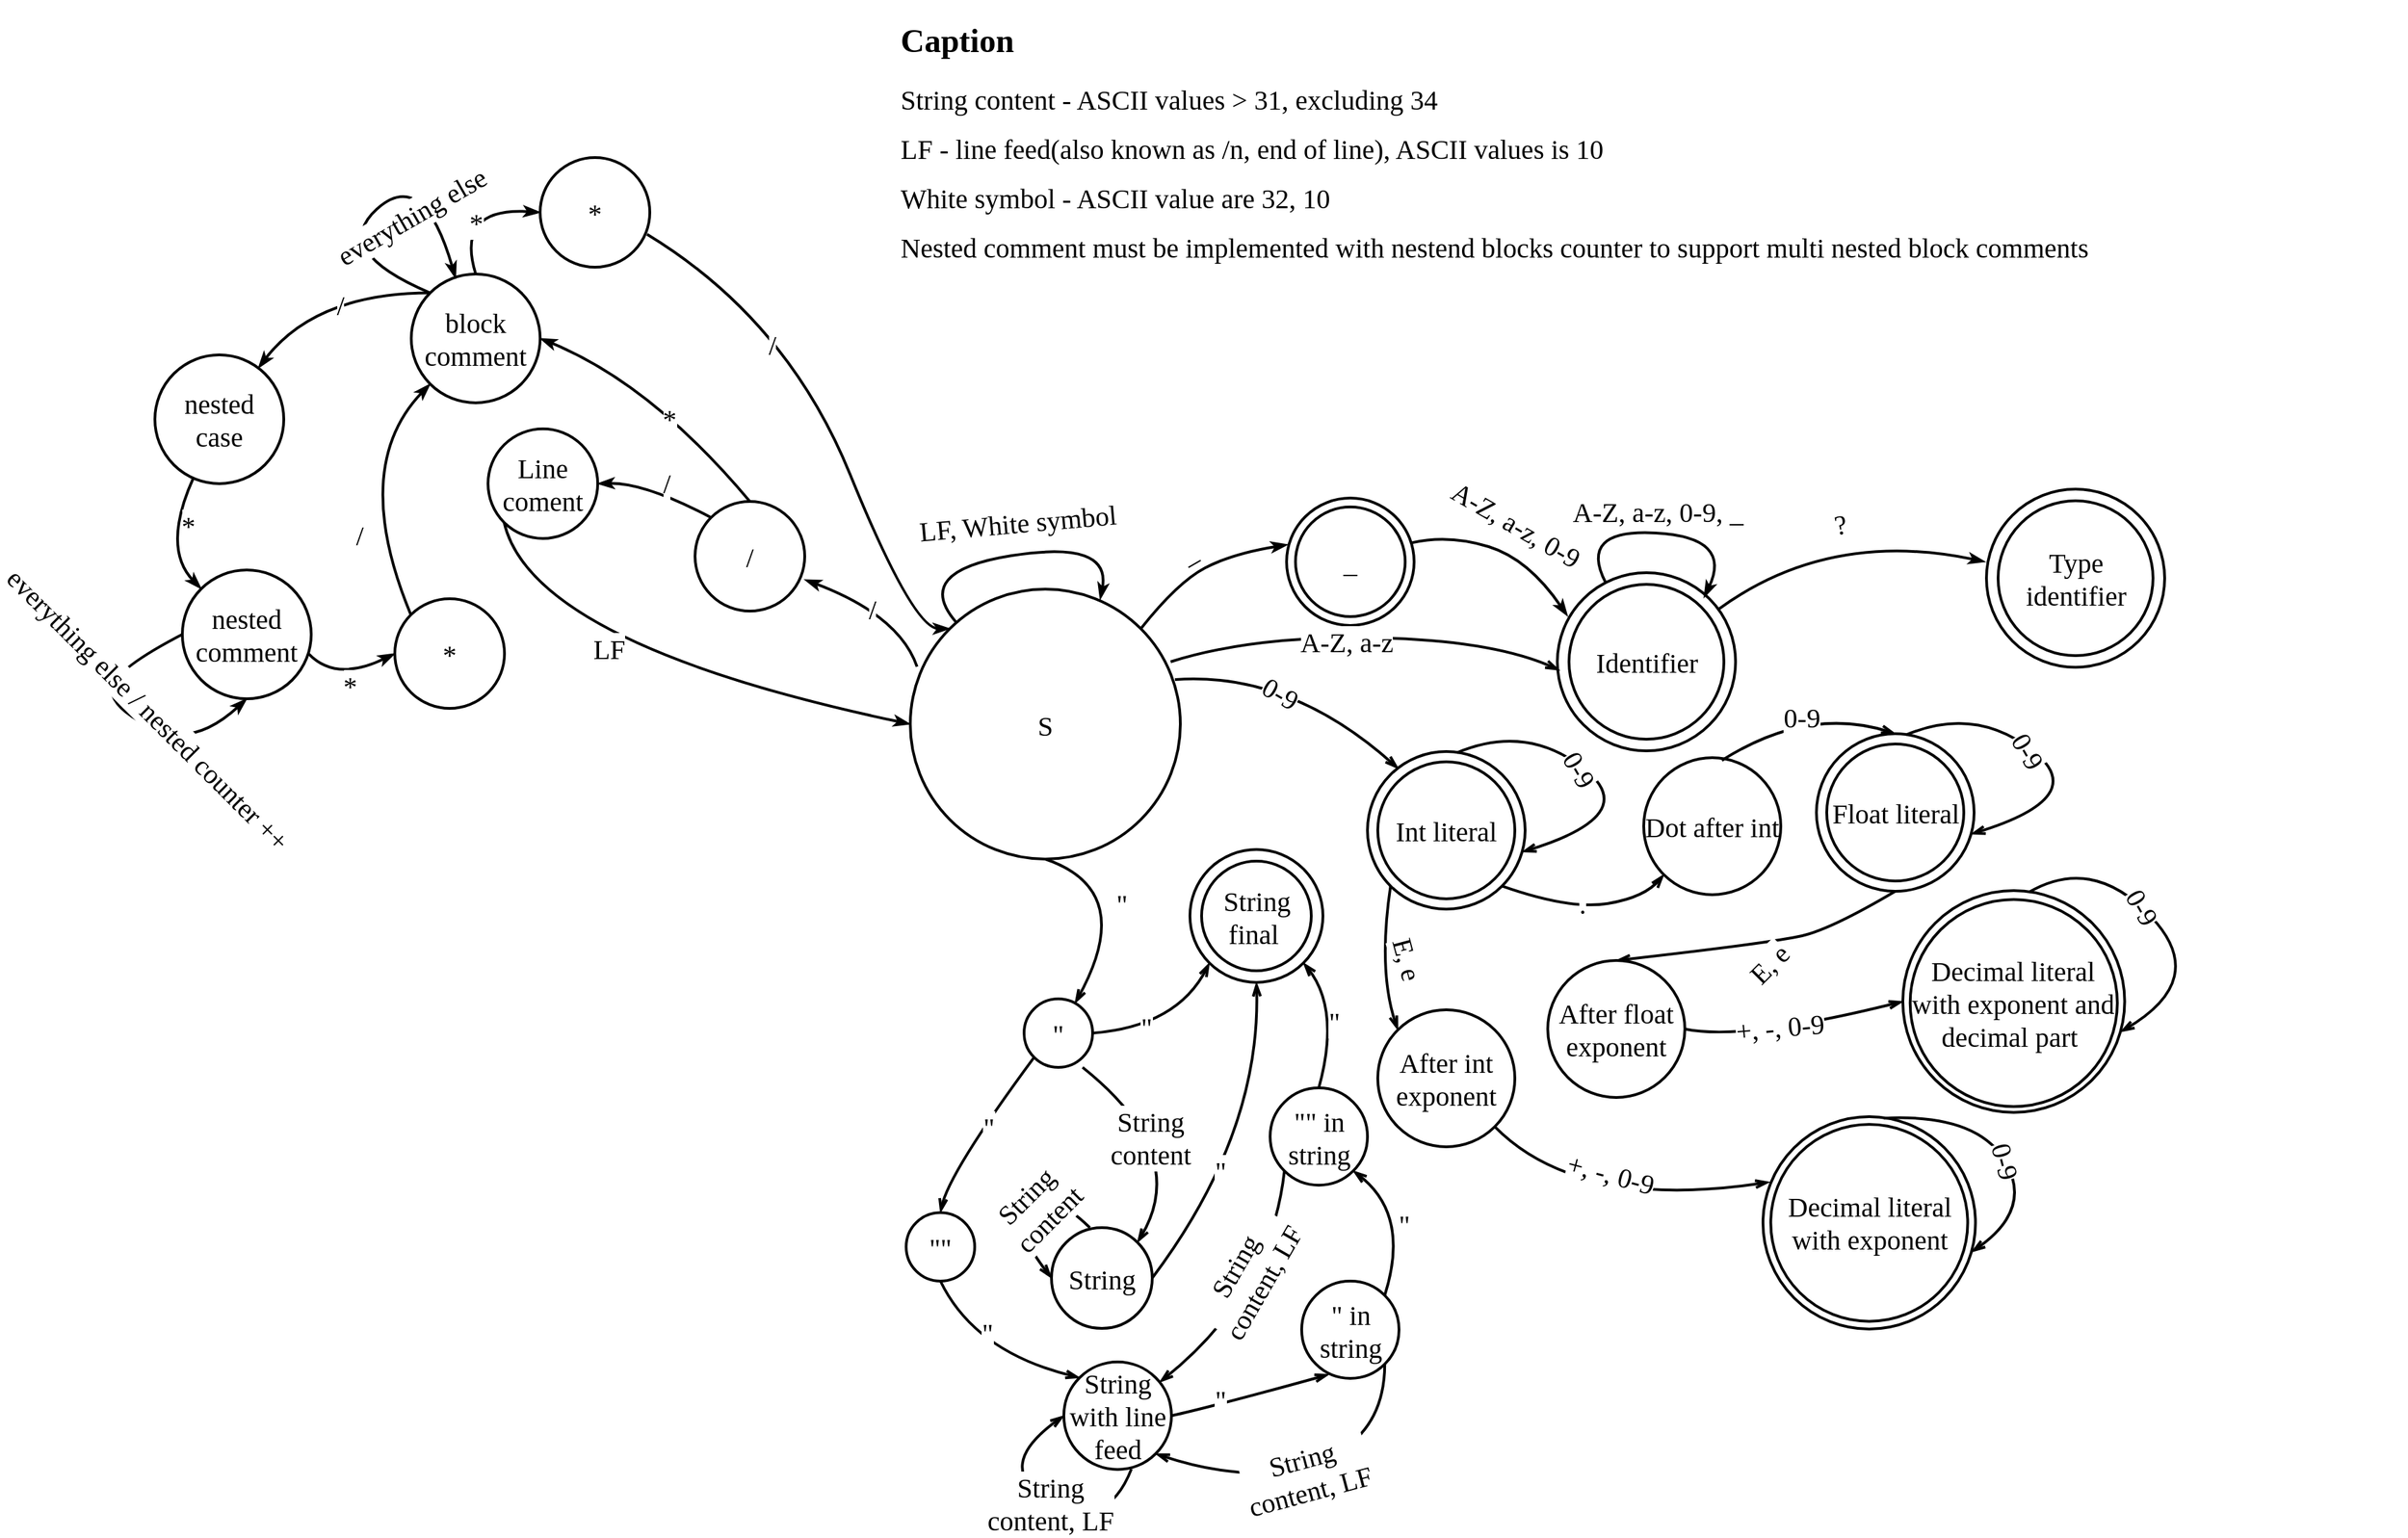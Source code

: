<mxfile>
    <diagram id="laTX--b3g8E6JttoVayZ" name="Page-1">
        <mxGraphModel dx="1353" dy="1094" grid="0" gridSize="10" guides="1" tooltips="1" connect="1" arrows="1" fold="1" page="0" pageScale="1" pageWidth="850" pageHeight="1100" math="0" shadow="0">
            <root>
                <mxCell id="0"/>
                <mxCell id="1" parent="0"/>
                <mxCell id="158" value="_" style="ellipse;whiteSpace=wrap;html=1;aspect=fixed;strokeWidth=2;fontFamily=Times New Roman;fontSize=20;" vertex="1" parent="1">
                    <mxGeometry x="281.5" y="-58.5" width="93" height="93" as="geometry"/>
                </mxCell>
                <mxCell id="2" value="&lt;font face=&quot;Times New Roman&quot; style=&quot;font-size: 20px;&quot;&gt;S&lt;/font&gt;" style="ellipse;whiteSpace=wrap;html=1;aspect=fixed;strokeWidth=2;" parent="1" vertex="1">
                    <mxGeometry x="7" y="8" width="197" height="197" as="geometry"/>
                </mxCell>
                <mxCell id="3" value="&lt;font face=&quot;Times New Roman&quot; style=&quot;font-size: 20px;&quot;&gt;Identifikator&lt;/font&gt;" style="ellipse;whiteSpace=wrap;html=1;aspect=fixed;perimeterSpacing=0;strokeWidth=2;" parent="1" vertex="1">
                    <mxGeometry x="479" y="-4" width="130" height="130" as="geometry"/>
                </mxCell>
                <mxCell id="5" value="" style="curved=1;endArrow=classicThin;html=1;fontFamily=Times New Roman;fontSize=20;entryX=0.703;entryY=0.038;entryDx=0;entryDy=0;strokeWidth=2;entryPerimeter=0;endFill=1;" parent="1" source="2" target="2" edge="1">
                    <mxGeometry width="50" height="50" relative="1" as="geometry">
                        <mxPoint x="167" y="204" as="sourcePoint"/>
                        <mxPoint x="240" y="48" as="targetPoint"/>
                        <Array as="points">
                            <mxPoint x="8" y="-5"/>
                            <mxPoint x="154" y="-28"/>
                        </Array>
                    </mxGeometry>
                </mxCell>
                <mxCell id="6" value="LF, White symbol" style="text;html=1;align=center;verticalAlign=middle;resizable=0;points=[];autosize=1;strokeColor=none;fillColor=none;fontSize=20;fontFamily=Times New Roman;rotation=-5;" parent="1" vertex="1">
                    <mxGeometry x="4" y="-59" width="162" height="36" as="geometry"/>
                </mxCell>
                <mxCell id="8" value="_" style="ellipse;whiteSpace=wrap;html=1;aspect=fixed;strokeWidth=2;fontFamily=Times New Roman;fontSize=20;" parent="1" vertex="1">
                    <mxGeometry x="288" y="-52" width="80" height="80" as="geometry"/>
                </mxCell>
                <mxCell id="9" value="" style="curved=1;endArrow=classicThin;html=1;fontFamily=Times New Roman;fontSize=20;exitX=1;exitY=0;exitDx=0;exitDy=0;entryX=0.008;entryY=0.366;entryDx=0;entryDy=0;strokeWidth=2;endFill=1;entryPerimeter=0;" parent="1" source="2" target="158" edge="1">
                    <mxGeometry width="50" height="50" relative="1" as="geometry">
                        <mxPoint x="135.645" y="61.645" as="sourcePoint"/>
                        <mxPoint x="206.355" y="61.645" as="targetPoint"/>
                        <Array as="points">
                            <mxPoint x="202" y="3"/>
                            <mxPoint x="242" y="-18"/>
                        </Array>
                    </mxGeometry>
                </mxCell>
                <mxCell id="11" value="_" style="edgeLabel;html=1;align=center;verticalAlign=middle;resizable=0;points=[];fontSize=20;fontFamily=Times New Roman;labelBorderColor=none;spacingTop=0;rotation=-30;" parent="9" vertex="1" connectable="0">
                    <mxGeometry x="-0.27" y="-1" relative="1" as="geometry">
                        <mxPoint x="3" y="-21" as="offset"/>
                    </mxGeometry>
                </mxCell>
                <mxCell id="12" value="" style="curved=1;endArrow=classicThin;html=1;fontFamily=Times New Roman;fontSize=20;exitX=0.986;exitY=0.35;exitDx=0;exitDy=0;entryX=0.057;entryY=0.243;entryDx=0;entryDy=0;strokeWidth=2;entryPerimeter=0;endFill=1;exitPerimeter=0;" parent="1" source="158" target="3" edge="1">
                    <mxGeometry width="50" height="50" relative="1" as="geometry">
                        <mxPoint x="185.15" y="46.85" as="sourcePoint"/>
                        <mxPoint x="308.68" y="-1.12" as="targetPoint"/>
                        <Array as="points">
                            <mxPoint x="400" y="-32"/>
                            <mxPoint x="458" y="-14"/>
                        </Array>
                    </mxGeometry>
                </mxCell>
                <mxCell id="13" value="A-Z, a-z, 0-9" style="edgeLabel;html=1;align=center;verticalAlign=middle;resizable=0;points=[];fontSize=20;fontFamily=Times New Roman;labelBorderColor=none;spacingTop=0;rotation=30;" parent="12" vertex="1" connectable="0">
                    <mxGeometry x="-0.27" y="-1" relative="1" as="geometry">
                        <mxPoint x="27" y="-16" as="offset"/>
                    </mxGeometry>
                </mxCell>
                <mxCell id="14" value="" style="curved=1;endArrow=classicThin;html=1;fontFamily=Times New Roman;fontSize=20;strokeWidth=2;endFill=1;" parent="1" source="3" edge="1">
                    <mxGeometry width="50" height="50" relative="1" as="geometry">
                        <mxPoint x="530.004" y="-41.284" as="sourcePoint"/>
                        <mxPoint x="586" y="14" as="targetPoint"/>
                        <Array as="points">
                            <mxPoint x="494" y="-36"/>
                            <mxPoint x="607" y="-30"/>
                        </Array>
                    </mxGeometry>
                </mxCell>
                <mxCell id="15" value="A-Z, a-z, 0-9, _" style="edgeLabel;html=1;align=center;verticalAlign=middle;resizable=0;points=[];fontSize=20;fontFamily=Times New Roman;labelBorderColor=none;spacingTop=0;rotation=0;" parent="14" vertex="1" connectable="0">
                    <mxGeometry x="-0.27" y="-1" relative="1" as="geometry">
                        <mxPoint x="27" y="-16" as="offset"/>
                    </mxGeometry>
                </mxCell>
                <mxCell id="16" value="" style="curved=1;endArrow=openThin;html=1;fontFamily=Times New Roman;fontSize=20;exitX=0.964;exitY=0.269;exitDx=0;exitDy=0;entryX=0.011;entryY=0.547;entryDx=0;entryDy=0;strokeWidth=2;exitPerimeter=0;entryPerimeter=0;endFill=0;" parent="1" source="2" target="3" edge="1">
                    <mxGeometry width="50" height="50" relative="1" as="geometry">
                        <mxPoint x="373.284" y="-18.284" as="sourcePoint"/>
                        <mxPoint x="496.41" y="37.59" as="targetPoint"/>
                        <Array as="points">
                            <mxPoint x="257" y="42"/>
                            <mxPoint x="432" y="45"/>
                        </Array>
                    </mxGeometry>
                </mxCell>
                <mxCell id="17" value="A-Z, a-z" style="edgeLabel;html=1;align=center;verticalAlign=middle;resizable=0;points=[];fontSize=20;fontFamily=Times New Roman;labelBorderColor=none;spacingTop=0;rotation=0;labelBackgroundColor=default;" parent="16" vertex="1" connectable="0">
                    <mxGeometry x="-0.27" y="-1" relative="1" as="geometry">
                        <mxPoint x="24" y="2" as="offset"/>
                    </mxGeometry>
                </mxCell>
                <mxCell id="18" value="&lt;span style=&quot;font-size: 20px;&quot;&gt;Identifier&lt;/span&gt;" style="ellipse;whiteSpace=wrap;html=1;aspect=fixed;perimeterSpacing=0;strokeWidth=2;fontFamily=Times New Roman;" parent="1" vertex="1">
                    <mxGeometry x="487.5" y="4.5" width="113" height="113" as="geometry"/>
                </mxCell>
                <mxCell id="21" value="" style="group;fontFamily=Times New Roman;" parent="1" vertex="1" connectable="0">
                    <mxGeometry x="792" y="-65" width="130" height="130" as="geometry"/>
                </mxCell>
                <mxCell id="20" value="&lt;font face=&quot;Times New Roman&quot; style=&quot;font-size: 20px;&quot;&gt;Identifikator&lt;/font&gt;" style="ellipse;whiteSpace=wrap;html=1;aspect=fixed;perimeterSpacing=0;strokeWidth=2;" parent="21" vertex="1">
                    <mxGeometry width="130" height="130" as="geometry"/>
                </mxCell>
                <mxCell id="19" value="&lt;span style=&quot;font-family: &amp;quot;Times New Roman&amp;quot;; font-size: 20px;&quot;&gt;Type identifier&lt;/span&gt;" style="ellipse;whiteSpace=wrap;html=1;aspect=fixed;perimeterSpacing=0;strokeWidth=2;" parent="21" vertex="1">
                    <mxGeometry x="8.5" y="8.5" width="113" height="113" as="geometry"/>
                </mxCell>
                <mxCell id="22" value="" style="curved=1;endArrow=classicThin;html=1;fontFamily=Times New Roman;fontSize=20;strokeWidth=2;endFill=1;" parent="1" source="3" edge="1">
                    <mxGeometry width="50" height="50" relative="1" as="geometry">
                        <mxPoint x="664" y="65" as="sourcePoint"/>
                        <mxPoint x="791" y="-12" as="targetPoint"/>
                        <Array as="points">
                            <mxPoint x="677" y="-36"/>
                        </Array>
                    </mxGeometry>
                </mxCell>
                <mxCell id="23" value="?" style="edgeLabel;html=1;align=center;verticalAlign=middle;resizable=0;points=[];fontSize=20;fontFamily=Times New Roman;labelBorderColor=none;spacingTop=0;rotation=-10;" parent="22" vertex="1" connectable="0">
                    <mxGeometry x="-0.27" y="-1" relative="1" as="geometry">
                        <mxPoint x="24" y="-17" as="offset"/>
                    </mxGeometry>
                </mxCell>
                <mxCell id="25" value="" style="curved=1;endArrow=openThin;html=1;fontFamily=Times New Roman;fontSize=20;exitX=0.98;exitY=0.335;exitDx=0;exitDy=0;strokeWidth=2;exitPerimeter=0;endFill=0;entryX=0.196;entryY=0.109;entryDx=0;entryDy=0;entryPerimeter=0;" parent="1" source="2" target="30" edge="1">
                    <mxGeometry width="50" height="50" relative="1" as="geometry">
                        <mxPoint x="204.004" y="79.117" as="sourcePoint"/>
                        <mxPoint x="363" y="148" as="targetPoint"/>
                        <Array as="points">
                            <mxPoint x="284" y="68"/>
                        </Array>
                    </mxGeometry>
                </mxCell>
                <mxCell id="26" value="0-9" style="edgeLabel;html=1;align=center;verticalAlign=middle;resizable=0;points=[];fontSize=20;fontFamily=Times New Roman;labelBorderColor=none;spacingTop=0;rotation=30;" parent="25" vertex="1" connectable="0">
                    <mxGeometry x="-0.27" y="-1" relative="1" as="geometry">
                        <mxPoint x="7" y="13" as="offset"/>
                    </mxGeometry>
                </mxCell>
                <mxCell id="31" value="" style="group;fontFamily=Times New Roman;" parent="1" vertex="1" connectable="0">
                    <mxGeometry x="340.5" y="126.5" width="115" height="115" as="geometry"/>
                </mxCell>
                <mxCell id="30" value="Int literal" style="ellipse;whiteSpace=wrap;html=1;aspect=fixed;strokeWidth=2;fontFamily=Times New Roman;fontSize=20;" parent="31" vertex="1">
                    <mxGeometry width="115" height="115" as="geometry"/>
                </mxCell>
                <mxCell id="27" value="Int literal" style="ellipse;whiteSpace=wrap;html=1;aspect=fixed;strokeWidth=2;fontFamily=Times New Roman;fontSize=20;" parent="31" vertex="1">
                    <mxGeometry x="7.5" y="7.5" width="100" height="100" as="geometry"/>
                </mxCell>
                <mxCell id="28" value="" style="curved=1;endArrow=openThin;html=1;fontFamily=Times New Roman;fontSize=20;exitX=0.569;exitY=0.007;exitDx=0;exitDy=0;strokeWidth=2;endFill=0;entryX=0.982;entryY=0.637;entryDx=0;entryDy=0;entryPerimeter=0;exitPerimeter=0;" parent="31" source="30" target="30" edge="1">
                    <mxGeometry width="50" height="50" relative="1" as="geometry">
                        <mxPoint x="210.06" y="83.995" as="sourcePoint"/>
                        <mxPoint x="367.6" y="99.8" as="targetPoint"/>
                        <Array as="points">
                            <mxPoint x="116.5" y="-20.5"/>
                            <mxPoint x="200.5" y="46.5"/>
                        </Array>
                    </mxGeometry>
                </mxCell>
                <mxCell id="29" value="0-9" style="edgeLabel;html=1;align=center;verticalAlign=middle;resizable=0;points=[];fontSize=20;fontFamily=Times New Roman;labelBorderColor=none;spacingTop=0;rotation=60;" parent="28" vertex="1" connectable="0">
                    <mxGeometry x="-0.27" y="-1" relative="1" as="geometry">
                        <mxPoint x="10" y="8" as="offset"/>
                    </mxGeometry>
                </mxCell>
                <mxCell id="32" value="" style="curved=1;endArrow=openThin;html=1;fontFamily=Times New Roman;fontSize=20;exitX=1;exitY=1;exitDx=0;exitDy=0;strokeWidth=2;endFill=0;entryX=0;entryY=1;entryDx=0;entryDy=0;" parent="1" source="30" target="62" edge="1">
                    <mxGeometry width="50" height="50" relative="1" as="geometry">
                        <mxPoint x="415.935" y="137.305" as="sourcePoint"/>
                        <mxPoint x="545" y="186" as="targetPoint"/>
                        <Array as="points">
                            <mxPoint x="488" y="242"/>
                            <mxPoint x="543" y="233"/>
                        </Array>
                    </mxGeometry>
                </mxCell>
                <mxCell id="33" value="." style="edgeLabel;html=1;align=center;verticalAlign=middle;resizable=0;points=[];fontSize=20;fontFamily=Times New Roman;labelBorderColor=none;spacingTop=0;rotation=0;" parent="32" vertex="1" connectable="0">
                    <mxGeometry x="-0.27" y="-1" relative="1" as="geometry">
                        <mxPoint x="14" y="-5" as="offset"/>
                    </mxGeometry>
                </mxCell>
                <mxCell id="34" value="" style="group;fontFamily=Times New Roman;" parent="1" vertex="1" connectable="0">
                    <mxGeometry x="668" y="113.5" width="115" height="115" as="geometry"/>
                </mxCell>
                <mxCell id="35" value="Int literal" style="ellipse;whiteSpace=wrap;html=1;aspect=fixed;strokeWidth=2;fontFamily=Times New Roman;fontSize=20;" parent="34" vertex="1">
                    <mxGeometry width="115" height="115" as="geometry"/>
                </mxCell>
                <mxCell id="36" value="Float literal" style="ellipse;whiteSpace=wrap;html=1;aspect=fixed;strokeWidth=2;fontFamily=Times New Roman;fontSize=20;" parent="34" vertex="1">
                    <mxGeometry x="7.5" y="7.5" width="100" height="100" as="geometry"/>
                </mxCell>
                <mxCell id="37" value="" style="curved=1;endArrow=openThin;html=1;fontFamily=Times New Roman;fontSize=20;exitX=0.569;exitY=0.007;exitDx=0;exitDy=0;strokeWidth=2;endFill=0;entryX=0.982;entryY=0.637;entryDx=0;entryDy=0;entryPerimeter=0;exitPerimeter=0;" parent="34" source="35" target="35" edge="1">
                    <mxGeometry width="50" height="50" relative="1" as="geometry">
                        <mxPoint x="210.06" y="83.995" as="sourcePoint"/>
                        <mxPoint x="367.6" y="99.8" as="targetPoint"/>
                        <Array as="points">
                            <mxPoint x="116.5" y="-20.5"/>
                            <mxPoint x="200.5" y="46.5"/>
                        </Array>
                    </mxGeometry>
                </mxCell>
                <mxCell id="38" value="0-9" style="edgeLabel;html=1;align=center;verticalAlign=middle;resizable=0;points=[];fontSize=20;fontFamily=Times New Roman;labelBorderColor=none;spacingTop=0;rotation=60;" parent="37" vertex="1" connectable="0">
                    <mxGeometry x="-0.27" y="-1" relative="1" as="geometry">
                        <mxPoint x="10" y="8" as="offset"/>
                    </mxGeometry>
                </mxCell>
                <mxCell id="42" value="" style="curved=1;endArrow=openThin;html=1;fontFamily=Times New Roman;fontSize=20;strokeWidth=2;endFill=0;entryX=0;entryY=0;entryDx=0;entryDy=0;exitX=0;exitY=1;exitDx=0;exitDy=0;" parent="1" source="30" target="41" edge="1">
                    <mxGeometry width="50" height="50" relative="1" as="geometry">
                        <mxPoint x="447" y="258" as="sourcePoint"/>
                        <mxPoint x="458.7" y="348.01" as="targetPoint"/>
                        <Array as="points">
                            <mxPoint x="348" y="287"/>
                        </Array>
                    </mxGeometry>
                </mxCell>
                <mxCell id="43" value="E, e" style="edgeLabel;html=1;align=center;verticalAlign=middle;resizable=0;points=[];fontSize=20;fontFamily=Times New Roman;labelBorderColor=none;spacingTop=0;rotation=75;" parent="42" vertex="1" connectable="0">
                    <mxGeometry x="-0.27" y="-1" relative="1" as="geometry">
                        <mxPoint x="20" y="14" as="offset"/>
                    </mxGeometry>
                </mxCell>
                <mxCell id="41" value="After int exponent" style="ellipse;whiteSpace=wrap;html=1;aspect=fixed;strokeWidth=2;fontFamily=Times New Roman;fontSize=20;" parent="1" vertex="1">
                    <mxGeometry x="348" y="315" width="100" height="100" as="geometry"/>
                </mxCell>
                <mxCell id="55" value="" style="curved=1;endArrow=openThin;html=1;fontFamily=Times New Roman;fontSize=20;strokeWidth=2;endFill=0;entryX=0;entryY=0.5;entryDx=0;entryDy=0;exitX=1;exitY=0.5;exitDx=0;exitDy=0;" parent="1" source="61" target="50" edge="1">
                    <mxGeometry width="50" height="50" relative="1" as="geometry">
                        <mxPoint x="555" y="315" as="sourcePoint"/>
                        <mxPoint x="558" y="468" as="targetPoint"/>
                        <Array as="points">
                            <mxPoint x="615" y="338"/>
                        </Array>
                    </mxGeometry>
                </mxCell>
                <mxCell id="56" value="+, -, 0-9" style="edgeLabel;html=1;align=center;verticalAlign=middle;resizable=0;points=[];fontSize=20;fontFamily=Times New Roman;labelBorderColor=none;spacingTop=0;rotation=-5;" parent="55" vertex="1" connectable="0">
                    <mxGeometry x="-0.27" y="-1" relative="1" as="geometry">
                        <mxPoint x="10" y="-8" as="offset"/>
                    </mxGeometry>
                </mxCell>
                <mxCell id="57" value="" style="curved=1;endArrow=openThin;html=1;fontFamily=Times New Roman;fontSize=20;strokeWidth=2;endFill=0;exitX=1;exitY=1;exitDx=0;exitDy=0;entryX=0.03;entryY=0.308;entryDx=0;entryDy=0;entryPerimeter=0;" parent="1" source="41" target="45" edge="1">
                    <mxGeometry width="50" height="50" relative="1" as="geometry">
                        <mxPoint x="579" y="340" as="sourcePoint"/>
                        <mxPoint x="675" y="439" as="targetPoint"/>
                        <Array as="points">
                            <mxPoint x="494" y="462"/>
                        </Array>
                    </mxGeometry>
                </mxCell>
                <mxCell id="58" value="+, -, 0-9" style="edgeLabel;html=1;align=center;verticalAlign=middle;resizable=0;points=[];fontSize=20;fontFamily=Times New Roman;labelBorderColor=none;spacingTop=0;rotation=15;" parent="57" vertex="1" connectable="0">
                    <mxGeometry x="-0.27" y="-1" relative="1" as="geometry">
                        <mxPoint x="27" y="-27" as="offset"/>
                    </mxGeometry>
                </mxCell>
                <mxCell id="59" value="" style="curved=1;endArrow=openThin;html=1;fontFamily=Times New Roman;fontSize=20;strokeWidth=2;endFill=0;exitX=0.5;exitY=1;exitDx=0;exitDy=0;entryX=0.5;entryY=0;entryDx=0;entryDy=0;" parent="1" source="35" target="61" edge="1">
                    <mxGeometry width="50" height="50" relative="1" as="geometry">
                        <mxPoint x="408" y="251.5" as="sourcePoint"/>
                        <mxPoint x="529" y="291" as="targetPoint"/>
                        <Array as="points">
                            <mxPoint x="679" y="256"/>
                            <mxPoint x="636" y="266"/>
                        </Array>
                    </mxGeometry>
                </mxCell>
                <mxCell id="60" value="E, e" style="edgeLabel;html=1;align=center;verticalAlign=middle;resizable=0;points=[];fontSize=20;fontFamily=Times New Roman;labelBorderColor=none;spacingTop=0;rotation=-45;" parent="59" vertex="1" connectable="0">
                    <mxGeometry x="-0.27" y="-1" relative="1" as="geometry">
                        <mxPoint x="-23" y="21" as="offset"/>
                    </mxGeometry>
                </mxCell>
                <mxCell id="61" value="After float exponent" style="ellipse;whiteSpace=wrap;html=1;aspect=fixed;strokeWidth=2;fontFamily=Times New Roman;fontSize=20;" parent="1" vertex="1">
                    <mxGeometry x="472" y="279" width="100" height="100" as="geometry"/>
                </mxCell>
                <mxCell id="62" value="Dot after int" style="ellipse;whiteSpace=wrap;html=1;aspect=fixed;strokeWidth=2;fontFamily=Times New Roman;fontSize=20;" parent="1" vertex="1">
                    <mxGeometry x="542" y="131" width="100" height="100" as="geometry"/>
                </mxCell>
                <mxCell id="66" value="" style="curved=1;endArrow=openThin;html=1;fontFamily=Times New Roman;fontSize=20;exitX=0.57;exitY=0.02;exitDx=0;exitDy=0;strokeWidth=2;endFill=0;entryX=0.5;entryY=0;entryDx=0;entryDy=0;exitPerimeter=0;" parent="1" source="62" target="35" edge="1">
                    <mxGeometry width="50" height="50" relative="1" as="geometry">
                        <mxPoint x="448.659" y="234.659" as="sourcePoint"/>
                        <mxPoint x="566.645" y="226.355" as="targetPoint"/>
                        <Array as="points">
                            <mxPoint x="662" y="93"/>
                        </Array>
                    </mxGeometry>
                </mxCell>
                <mxCell id="67" value="0-9" style="edgeLabel;html=1;align=center;verticalAlign=middle;resizable=0;points=[];fontSize=20;fontFamily=Times New Roman;labelBorderColor=none;spacingTop=0;rotation=0;" parent="66" vertex="1" connectable="0">
                    <mxGeometry x="-0.27" y="-1" relative="1" as="geometry">
                        <mxPoint x="14" y="-5" as="offset"/>
                    </mxGeometry>
                </mxCell>
                <mxCell id="45" value="Int literal" style="ellipse;whiteSpace=wrap;html=1;aspect=fixed;strokeWidth=2;fontFamily=Times New Roman;fontSize=20;" parent="1" vertex="1">
                    <mxGeometry x="629" y="393" width="155" height="155" as="geometry"/>
                </mxCell>
                <mxCell id="46" value="&lt;font style=&quot;font-size: 20px;&quot;&gt;Decimal literal with exponent&lt;/font&gt;" style="ellipse;whiteSpace=wrap;html=1;aspect=fixed;strokeWidth=2;fontFamily=Times New Roman;fontSize=20;" parent="1" vertex="1">
                    <mxGeometry x="634.67" y="398.67" width="143.65" height="143.65" as="geometry"/>
                </mxCell>
                <mxCell id="47" value="" style="curved=1;endArrow=openThin;html=1;fontFamily=Times New Roman;fontSize=20;exitX=0.569;exitY=0.007;exitDx=0;exitDy=0;strokeWidth=2;endFill=0;entryX=0.982;entryY=0.637;entryDx=0;entryDy=0;entryPerimeter=0;exitPerimeter=0;" parent="1" source="45" target="45" edge="1">
                    <mxGeometry width="50" height="50" relative="1" as="geometry">
                        <mxPoint x="893.939" y="514.333" as="sourcePoint"/>
                        <mxPoint x="1076.137" y="533.024" as="targetPoint"/>
                        <Array as="points">
                            <mxPoint x="785.735" y="390.757"/>
                            <mxPoint x="826" y="461"/>
                        </Array>
                    </mxGeometry>
                </mxCell>
                <mxCell id="48" value="0-9" style="edgeLabel;html=1;align=center;verticalAlign=middle;resizable=0;points=[];fontSize=20;fontFamily=Times New Roman;labelBorderColor=none;spacingTop=0;rotation=75;" parent="47" vertex="1" connectable="0">
                    <mxGeometry x="-0.27" y="-1" relative="1" as="geometry">
                        <mxPoint x="19" y="28" as="offset"/>
                    </mxGeometry>
                </mxCell>
                <mxCell id="54" value="" style="group;fontFamily=Times New Roman;" parent="1" vertex="1" connectable="0">
                    <mxGeometry x="731" y="228" width="161.83" height="164.12" as="geometry"/>
                </mxCell>
                <mxCell id="50" value="Int literal" style="ellipse;whiteSpace=wrap;html=1;aspect=fixed;strokeWidth=2;fontFamily=Times New Roman;fontSize=20;" parent="54" vertex="1">
                    <mxGeometry width="161.83" height="161.83" as="geometry"/>
                </mxCell>
                <mxCell id="52" value="" style="curved=1;endArrow=openThin;html=1;fontFamily=Times New Roman;fontSize=20;exitX=0.569;exitY=0.007;exitDx=0;exitDy=0;strokeWidth=2;endFill=0;entryX=0.982;entryY=0.637;entryDx=0;entryDy=0;entryPerimeter=0;exitPerimeter=0;" parent="54" source="50" target="50" edge="1">
                    <mxGeometry width="50" height="50" relative="1" as="geometry">
                        <mxPoint x="289.779" y="127.512" as="sourcePoint"/>
                        <mxPoint x="507.106" y="151.505" as="targetPoint"/>
                        <Array as="points">
                            <mxPoint x="139" y="-26"/>
                            <mxPoint x="224" y="65"/>
                        </Array>
                    </mxGeometry>
                </mxCell>
                <mxCell id="53" value="0-9" style="edgeLabel;html=1;align=center;verticalAlign=middle;resizable=0;points=[];fontSize=20;fontFamily=Times New Roman;labelBorderColor=none;spacingTop=0;rotation=60;" parent="52" vertex="1" connectable="0">
                    <mxGeometry x="-0.27" y="-1" relative="1" as="geometry">
                        <mxPoint x="10" y="8" as="offset"/>
                    </mxGeometry>
                </mxCell>
                <mxCell id="51" value="Decimal literal&lt;br&gt;with exponent and decimal part&amp;nbsp;" style="ellipse;whiteSpace=wrap;html=1;aspect=fixed;strokeWidth=2;fontFamily=Times New Roman;fontSize=20;" parent="54" vertex="1">
                    <mxGeometry x="5.36" y="6.5" width="151.11" height="151.11" as="geometry"/>
                </mxCell>
                <mxCell id="68" value="String" style="ellipse;whiteSpace=wrap;html=1;aspect=fixed;strokeWidth=2;fontFamily=Times New Roman;fontSize=20;" parent="1" vertex="1">
                    <mxGeometry x="110" y="474" width="73.5" height="73.5" as="geometry"/>
                </mxCell>
                <mxCell id="69" value="" style="curved=1;endArrow=openThin;html=1;fontFamily=Times New Roman;fontSize=20;exitX=1;exitY=1;exitDx=0;exitDy=0;strokeWidth=2;endFill=0;entryX=1;entryY=0;entryDx=0;entryDy=0;" parent="1" target="68" edge="1">
                    <mxGeometry width="50" height="50" relative="1" as="geometry">
                        <mxPoint x="132.678" y="356.998" as="sourcePoint"/>
                        <mxPoint x="230" y="526.32" as="targetPoint"/>
                        <Array as="points">
                            <mxPoint x="212" y="420.32"/>
                        </Array>
                    </mxGeometry>
                </mxCell>
                <mxCell id="72" value="String&lt;br&gt;content" style="edgeLabel;html=1;align=center;verticalAlign=middle;resizable=0;points=[];fontSize=20;fontFamily=Times New Roman;" parent="69" vertex="1" connectable="0">
                    <mxGeometry x="-0.244" y="-13" relative="1" as="geometry">
                        <mxPoint x="5" y="-1" as="offset"/>
                    </mxGeometry>
                </mxCell>
                <mxCell id="73" value="" style="curved=1;endArrow=openThin;html=1;fontFamily=Times New Roman;fontSize=20;strokeWidth=2;endFill=0;entryX=0;entryY=0.5;entryDx=0;entryDy=0;exitX=0.381;exitY=0;exitDx=0;exitDy=0;exitPerimeter=0;" parent="1" source="68" target="68" edge="1">
                    <mxGeometry width="50" height="50" relative="1" as="geometry">
                        <mxPoint x="130" y="471" as="sourcePoint"/>
                        <mxPoint x="243" y="337" as="targetPoint"/>
                        <Array as="points">
                            <mxPoint x="108" y="445"/>
                            <mxPoint x="77" y="468"/>
                        </Array>
                    </mxGeometry>
                </mxCell>
                <mxCell id="74" value="String&lt;br&gt;content" style="edgeLabel;html=1;align=center;verticalAlign=middle;resizable=0;points=[];fontSize=20;rotation=-45;fontFamily=Times New Roman;" parent="73" vertex="1" connectable="0">
                    <mxGeometry x="-0.244" y="-13" relative="1" as="geometry">
                        <mxPoint x="6" y="19" as="offset"/>
                    </mxGeometry>
                </mxCell>
                <mxCell id="77" value="" style="curved=1;endArrow=openThin;html=1;fontFamily=Times New Roman;fontSize=20;exitX=1;exitY=0.5;exitDx=0;exitDy=0;strokeWidth=2;endFill=0;entryX=0;entryY=1;entryDx=0;entryDy=0;" parent="1" source="90" target="80" edge="1">
                    <mxGeometry width="50" height="50" relative="1" as="geometry">
                        <mxPoint x="211.242" y="143.095" as="sourcePoint"/>
                        <mxPoint x="139.618" y="251.632" as="targetPoint"/>
                        <Array as="points">
                            <mxPoint x="202" y="327"/>
                        </Array>
                    </mxGeometry>
                </mxCell>
                <mxCell id="78" value="&quot;" style="edgeLabel;html=1;align=center;verticalAlign=middle;resizable=0;points=[];fontSize=20;fontFamily=Times New Roman;" parent="77" vertex="1" connectable="0">
                    <mxGeometry x="-0.244" y="-13" relative="1" as="geometry">
                        <mxPoint x="-5" y="-15" as="offset"/>
                    </mxGeometry>
                </mxCell>
                <mxCell id="81" value="" style="group;fontFamily=Times New Roman;" parent="1" vertex="1" connectable="0">
                    <mxGeometry x="211" y="198" width="97" height="97" as="geometry"/>
                </mxCell>
                <mxCell id="80" value="String final&amp;nbsp;" style="ellipse;whiteSpace=wrap;html=1;aspect=fixed;strokeWidth=2;fontFamily=Times New Roman;fontSize=20;" parent="81" vertex="1">
                    <mxGeometry width="97" height="97" as="geometry"/>
                </mxCell>
                <mxCell id="76" value="String final&amp;nbsp;" style="ellipse;whiteSpace=wrap;html=1;aspect=fixed;strokeWidth=2;fontFamily=Times New Roman;fontSize=20;" parent="81" vertex="1">
                    <mxGeometry x="8.5" y="8.5" width="80" height="80" as="geometry"/>
                </mxCell>
                <mxCell id="88" value="" style="curved=1;endArrow=openThin;html=1;fontFamily=Times New Roman;fontSize=20;exitX=0.5;exitY=1;exitDx=0;exitDy=0;strokeWidth=2;endFill=0;" parent="1" source="2" target="90" edge="1">
                    <mxGeometry width="50" height="50" relative="1" as="geometry">
                        <mxPoint x="192.998" y="177.002" as="sourcePoint"/>
                        <mxPoint x="281" y="220" as="targetPoint"/>
                        <Array as="points">
                            <mxPoint x="173" y="228"/>
                        </Array>
                    </mxGeometry>
                </mxCell>
                <mxCell id="89" value="&lt;font face=&quot;Times New Roman&quot;&gt;&quot;&lt;/font&gt;" style="edgeLabel;html=1;align=center;verticalAlign=middle;resizable=0;points=[];fontSize=20;" parent="88" vertex="1" connectable="0">
                    <mxGeometry x="-0.244" y="-13" relative="1" as="geometry">
                        <mxPoint y="-1" as="offset"/>
                    </mxGeometry>
                </mxCell>
                <mxCell id="90" value="&quot;" style="ellipse;whiteSpace=wrap;html=1;aspect=fixed;strokeWidth=2;fontFamily=Times New Roman;fontSize=20;" parent="1" vertex="1">
                    <mxGeometry x="90" y="307" width="50" height="50" as="geometry"/>
                </mxCell>
                <mxCell id="93" value="" style="curved=1;endArrow=openThin;html=1;fontFamily=Times New Roman;fontSize=20;exitX=0;exitY=1;exitDx=0;exitDy=0;strokeWidth=2;endFill=0;entryX=0.5;entryY=0;entryDx=0;entryDy=0;" parent="1" source="90" target="95" edge="1">
                    <mxGeometry width="50" height="50" relative="1" as="geometry">
                        <mxPoint x="212.424" y="134.821" as="sourcePoint"/>
                        <mxPoint x="286" y="326" as="targetPoint"/>
                        <Array as="points">
                            <mxPoint x="35" y="434"/>
                        </Array>
                    </mxGeometry>
                </mxCell>
                <mxCell id="94" value="&lt;font face=&quot;Times New Roman&quot;&gt;&quot;&lt;/font&gt;" style="edgeLabel;html=1;align=center;verticalAlign=middle;resizable=0;points=[];fontSize=20;" parent="93" vertex="1" connectable="0">
                    <mxGeometry x="-0.244" y="-13" relative="1" as="geometry">
                        <mxPoint x="7" y="17" as="offset"/>
                    </mxGeometry>
                </mxCell>
                <mxCell id="95" value="&quot;&quot;" style="ellipse;whiteSpace=wrap;html=1;aspect=fixed;strokeWidth=2;fontFamily=Times New Roman;fontSize=20;" parent="1" vertex="1">
                    <mxGeometry x="4" y="463" width="50" height="50" as="geometry"/>
                </mxCell>
                <mxCell id="98" value="&lt;h1&gt;Caption&lt;/h1&gt;&lt;p&gt;&lt;font style=&quot;font-size: 20px;&quot;&gt;String content - ASCII values &amp;gt; 31, excluding 34&lt;/font&gt;&lt;/p&gt;&lt;p&gt;&lt;font style=&quot;font-size: 20px;&quot;&gt;LF - line feed(also known as /n, end of line), ASCII values is 10&lt;/font&gt;&lt;/p&gt;&lt;p&gt;&lt;font style=&quot;font-size: 20px;&quot;&gt;White symbol - ASCII value are 32, 10&lt;/font&gt;&lt;/p&gt;&lt;p&gt;&lt;span style=&quot;font-size: 20px;&quot;&gt;Nested comment must be implemented with nestend blocks counter to support multi nested block comments&amp;nbsp;&lt;/span&gt;&lt;/p&gt;" style="text;html=1;strokeColor=none;fillColor=none;spacing=5;spacingTop=-20;whiteSpace=wrap;overflow=hidden;rounded=0;fontFamily=Times New Roman;" parent="1" vertex="1">
                    <mxGeometry x="-5" y="-412" width="1103" height="315" as="geometry"/>
                </mxCell>
                <mxCell id="99" value="" style="curved=1;endArrow=openThin;html=1;fontFamily=Times New Roman;fontSize=20;exitX=1;exitY=0.5;exitDx=0;exitDy=0;strokeWidth=2;endFill=0;entryX=0.5;entryY=1;entryDx=0;entryDy=0;" parent="1" source="68" target="80" edge="1">
                    <mxGeometry width="50" height="50" relative="1" as="geometry">
                        <mxPoint x="150" y="342" as="sourcePoint"/>
                        <mxPoint x="235.205" y="290.795" as="targetPoint"/>
                        <Array as="points">
                            <mxPoint x="263" y="405"/>
                        </Array>
                    </mxGeometry>
                </mxCell>
                <mxCell id="100" value="&quot;" style="edgeLabel;html=1;align=center;verticalAlign=middle;resizable=0;points=[];fontSize=20;fontFamily=Times New Roman;" parent="99" vertex="1" connectable="0">
                    <mxGeometry x="-0.244" y="-13" relative="1" as="geometry">
                        <mxPoint x="-16" y="-14" as="offset"/>
                    </mxGeometry>
                </mxCell>
                <mxCell id="101" value="" style="curved=1;endArrow=openThin;html=1;fontFamily=Times New Roman;fontSize=20;exitX=0.5;exitY=1;exitDx=0;exitDy=0;strokeWidth=2;endFill=0;entryX=0;entryY=0;entryDx=0;entryDy=0;" parent="1" source="95" target="103" edge="1">
                    <mxGeometry width="50" height="50" relative="1" as="geometry">
                        <mxPoint x="107.322" y="359.678" as="sourcePoint"/>
                        <mxPoint x="68" y="604" as="targetPoint"/>
                        <Array as="points">
                            <mxPoint x="54" y="565"/>
                        </Array>
                    </mxGeometry>
                </mxCell>
                <mxCell id="102" value="&lt;font face=&quot;Times New Roman&quot;&gt;&quot;&lt;/font&gt;" style="edgeLabel;html=1;align=center;verticalAlign=middle;resizable=0;points=[];fontSize=20;" parent="101" vertex="1" connectable="0">
                    <mxGeometry x="-0.244" y="-13" relative="1" as="geometry">
                        <mxPoint x="23" y="-15" as="offset"/>
                    </mxGeometry>
                </mxCell>
                <mxCell id="103" value="String with line feed" style="ellipse;whiteSpace=wrap;html=1;aspect=fixed;strokeWidth=2;fontFamily=Times New Roman;fontSize=20;" parent="1" vertex="1">
                    <mxGeometry x="119" y="572" width="78.5" height="78.5" as="geometry"/>
                </mxCell>
                <mxCell id="108" value="" style="curved=1;endArrow=openThin;html=1;fontFamily=Times New Roman;fontSize=20;strokeWidth=2;endFill=0;entryX=0;entryY=0.5;entryDx=0;entryDy=0;exitX=0.628;exitY=0.996;exitDx=0;exitDy=0;exitPerimeter=0;" parent="1" source="103" target="103" edge="1">
                    <mxGeometry width="50" height="50" relative="1" as="geometry">
                        <mxPoint x="280.504" y="585" as="sourcePoint"/>
                        <mxPoint x="252.5" y="621.75" as="targetPoint"/>
                        <Array as="points">
                            <mxPoint x="150" y="697"/>
                            <mxPoint x="66" y="649"/>
                        </Array>
                    </mxGeometry>
                </mxCell>
                <mxCell id="109" value="String&lt;br&gt;content, LF" style="edgeLabel;html=1;align=center;verticalAlign=middle;resizable=0;points=[];fontSize=20;rotation=0;fontFamily=Times New Roman;" parent="108" vertex="1" connectable="0">
                    <mxGeometry x="-0.244" y="-13" relative="1" as="geometry">
                        <mxPoint x="-22" y="4" as="offset"/>
                    </mxGeometry>
                </mxCell>
                <mxCell id="110" value="&quot; in string" style="ellipse;whiteSpace=wrap;html=1;aspect=fixed;strokeWidth=2;fontFamily=Times New Roman;fontSize=20;" parent="1" vertex="1">
                    <mxGeometry x="292.5" y="513" width="71" height="71" as="geometry"/>
                </mxCell>
                <mxCell id="111" value="" style="curved=1;endArrow=openThin;html=1;fontFamily=Times New Roman;fontSize=20;exitX=1;exitY=0.5;exitDx=0;exitDy=0;strokeWidth=2;endFill=0;entryX=0.279;entryY=0.96;entryDx=0;entryDy=0;entryPerimeter=0;" parent="1" source="103" target="110" edge="1">
                    <mxGeometry width="50" height="50" relative="1" as="geometry">
                        <mxPoint x="39" y="523" as="sourcePoint"/>
                        <mxPoint x="140.496" y="593.496" as="targetPoint"/>
                        <Array as="points">
                            <mxPoint x="226" y="605"/>
                        </Array>
                    </mxGeometry>
                </mxCell>
                <mxCell id="112" value="&lt;font face=&quot;Times New Roman&quot;&gt;&quot;&lt;/font&gt;" style="edgeLabel;html=1;align=center;verticalAlign=middle;resizable=0;points=[];fontSize=20;" parent="111" vertex="1" connectable="0">
                    <mxGeometry x="-0.244" y="-13" relative="1" as="geometry">
                        <mxPoint x="-12" y="-15" as="offset"/>
                    </mxGeometry>
                </mxCell>
                <mxCell id="113" value="&quot;&quot; in string" style="ellipse;whiteSpace=wrap;html=1;aspect=fixed;strokeWidth=2;fontFamily=Times New Roman;fontSize=20;" parent="1" vertex="1">
                    <mxGeometry x="269.5" y="372" width="71" height="71" as="geometry"/>
                </mxCell>
                <mxCell id="114" value="" style="curved=1;endArrow=openThin;html=1;fontFamily=Times New Roman;fontSize=20;strokeWidth=2;endFill=0;entryX=1;entryY=1;entryDx=0;entryDy=0;exitX=1;exitY=0;exitDx=0;exitDy=0;" parent="1" source="110" target="113" edge="1">
                    <mxGeometry width="50" height="50" relative="1" as="geometry">
                        <mxPoint x="342" y="531" as="sourcePoint"/>
                        <mxPoint x="261.809" y="574.16" as="targetPoint"/>
                        <Array as="points">
                            <mxPoint x="372" y="464"/>
                        </Array>
                    </mxGeometry>
                </mxCell>
                <mxCell id="115" value="&lt;font face=&quot;Times New Roman&quot;&gt;&quot;&lt;/font&gt;" style="edgeLabel;html=1;align=center;verticalAlign=middle;resizable=0;points=[];fontSize=20;" parent="114" vertex="1" connectable="0">
                    <mxGeometry x="-0.244" y="-13" relative="1" as="geometry">
                        <mxPoint x="-12" y="-15" as="offset"/>
                    </mxGeometry>
                </mxCell>
                <mxCell id="116" value="" style="curved=1;endArrow=openThin;html=1;fontFamily=Times New Roman;fontSize=20;strokeWidth=2;endFill=0;exitX=1;exitY=1;exitDx=0;exitDy=0;entryX=1;entryY=1;entryDx=0;entryDy=0;" parent="1" source="110" target="103" edge="1">
                    <mxGeometry width="50" height="50" relative="1" as="geometry">
                        <mxPoint x="196.004" y="649.004" as="sourcePoint"/>
                        <mxPoint x="196" y="627" as="targetPoint"/>
                        <Array as="points">
                            <mxPoint x="353" y="626"/>
                            <mxPoint x="258" y="663"/>
                        </Array>
                    </mxGeometry>
                </mxCell>
                <mxCell id="117" value="String&lt;br&gt;content, LF" style="edgeLabel;html=1;align=center;verticalAlign=middle;resizable=0;points=[];fontSize=20;rotation=-15;fontFamily=Times New Roman;" parent="116" vertex="1" connectable="0">
                    <mxGeometry x="-0.244" y="-13" relative="1" as="geometry">
                        <mxPoint x="-21" y="27" as="offset"/>
                    </mxGeometry>
                </mxCell>
                <mxCell id="118" value="" style="curved=1;endArrow=openThin;html=1;fontFamily=Times New Roman;fontSize=20;strokeWidth=2;endFill=0;exitX=0;exitY=1;exitDx=0;exitDy=0;" parent="1" source="113" target="103" edge="1">
                    <mxGeometry width="50" height="50" relative="1" as="geometry">
                        <mxPoint x="291.7" y="576.006" as="sourcePoint"/>
                        <mxPoint x="196.004" y="649.004" as="targetPoint"/>
                        <Array as="points">
                            <mxPoint x="270" y="522"/>
                        </Array>
                    </mxGeometry>
                </mxCell>
                <mxCell id="119" value="String&lt;br&gt;content, LF" style="edgeLabel;html=1;align=center;verticalAlign=middle;resizable=0;points=[];fontSize=20;rotation=-60;fontFamily=Times New Roman;" parent="118" vertex="1" connectable="0">
                    <mxGeometry x="-0.244" y="-13" relative="1" as="geometry">
                        <mxPoint x="-6" y="4" as="offset"/>
                    </mxGeometry>
                </mxCell>
                <mxCell id="120" value="" style="curved=1;endArrow=openThin;html=1;fontFamily=Times New Roman;fontSize=20;strokeWidth=2;endFill=0;entryX=1;entryY=1;entryDx=0;entryDy=0;exitX=0.5;exitY=0;exitDx=0;exitDy=0;" parent="1" source="113" target="80" edge="1">
                    <mxGeometry width="50" height="50" relative="1" as="geometry">
                        <mxPoint x="363.102" y="533.398" as="sourcePoint"/>
                        <mxPoint x="340.102" y="442.602" as="targetPoint"/>
                        <Array as="points">
                            <mxPoint x="321" y="314"/>
                        </Array>
                    </mxGeometry>
                </mxCell>
                <mxCell id="121" value="&lt;font face=&quot;Times New Roman&quot;&gt;&quot;&lt;/font&gt;" style="edgeLabel;html=1;align=center;verticalAlign=middle;resizable=0;points=[];fontSize=20;" parent="120" vertex="1" connectable="0">
                    <mxGeometry x="-0.244" y="-13" relative="1" as="geometry">
                        <mxPoint x="-12" y="-15" as="offset"/>
                    </mxGeometry>
                </mxCell>
                <mxCell id="124" value="" style="curved=1;endArrow=classicThin;html=1;fontFamily=Times New Roman;fontSize=20;exitX=0.025;exitY=0.287;exitDx=0;exitDy=0;strokeWidth=2;endFill=1;exitPerimeter=0;entryX=1;entryY=0.713;entryDx=0;entryDy=0;entryPerimeter=0;" parent="1" source="2" target="127" edge="1">
                    <mxGeometry width="50" height="50" relative="1" as="geometry">
                        <mxPoint x="185.15" y="46.85" as="sourcePoint"/>
                        <mxPoint x="-66" y="-10" as="targetPoint"/>
                        <Array as="points">
                            <mxPoint x="-1" y="27"/>
                        </Array>
                    </mxGeometry>
                </mxCell>
                <mxCell id="125" value="/" style="edgeLabel;html=1;align=center;verticalAlign=middle;resizable=0;points=[];fontSize=20;fontFamily=Times New Roman;labelBorderColor=none;spacingTop=0;rotation=0;" parent="124" vertex="1" connectable="0">
                    <mxGeometry x="-0.27" y="-1" relative="1" as="geometry">
                        <mxPoint x="-19" y="-4" as="offset"/>
                    </mxGeometry>
                </mxCell>
                <mxCell id="127" value="/" style="ellipse;whiteSpace=wrap;html=1;aspect=fixed;strokeWidth=2;fontFamily=Times New Roman;fontSize=20;" parent="1" vertex="1">
                    <mxGeometry x="-150" y="-56" width="80" height="80" as="geometry"/>
                </mxCell>
                <mxCell id="128" value="" style="curved=1;endArrow=classicThin;html=1;fontFamily=Times New Roman;fontSize=20;exitX=0;exitY=0;exitDx=0;exitDy=0;strokeWidth=2;endFill=1;entryX=1;entryY=0.5;entryDx=0;entryDy=0;" parent="1" source="127" target="130" edge="1">
                    <mxGeometry width="50" height="50" relative="1" as="geometry">
                        <mxPoint x="-176.075" y="15.749" as="sourcePoint"/>
                        <mxPoint x="-198" y="-112" as="targetPoint"/>
                        <Array as="points">
                            <mxPoint x="-187" y="-70"/>
                        </Array>
                    </mxGeometry>
                </mxCell>
                <mxCell id="129" value="/" style="edgeLabel;html=1;align=center;verticalAlign=middle;resizable=0;points=[];fontSize=20;fontFamily=Times New Roman;labelBorderColor=none;spacingTop=0;rotation=0;" parent="128" vertex="1" connectable="0">
                    <mxGeometry x="-0.27" y="-1" relative="1" as="geometry">
                        <mxPoint x="-5" y="-10" as="offset"/>
                    </mxGeometry>
                </mxCell>
                <mxCell id="130" value="Line coment" style="ellipse;whiteSpace=wrap;html=1;aspect=fixed;strokeWidth=2;fontFamily=Times New Roman;fontSize=20;" parent="1" vertex="1">
                    <mxGeometry x="-301" y="-109" width="80" height="80" as="geometry"/>
                </mxCell>
                <mxCell id="131" value="" style="curved=1;endArrow=classicThin;html=1;fontFamily=Times New Roman;fontSize=20;exitX=0;exitY=1;exitDx=0;exitDy=0;strokeWidth=2;endFill=1;entryX=0;entryY=0.5;entryDx=0;entryDy=0;" parent="1" source="130" target="2" edge="1">
                    <mxGeometry width="50" height="50" relative="1" as="geometry">
                        <mxPoint x="-128.284" y="-34.284" as="sourcePoint"/>
                        <mxPoint x="-188" y="-102" as="targetPoint"/>
                        <Array as="points">
                            <mxPoint x="-269" y="48"/>
                        </Array>
                    </mxGeometry>
                </mxCell>
                <mxCell id="132" value="LF" style="edgeLabel;html=1;align=center;verticalAlign=middle;resizable=0;points=[];fontSize=20;fontFamily=Times New Roman;labelBorderColor=none;spacingTop=0;rotation=0;" parent="131" vertex="1" connectable="0">
                    <mxGeometry x="-0.27" y="-1" relative="1" as="geometry">
                        <mxPoint x="12" y="-8" as="offset"/>
                    </mxGeometry>
                </mxCell>
                <mxCell id="133" value="" style="curved=1;endArrow=classicThin;html=1;fontFamily=Times New Roman;fontSize=20;exitX=0.5;exitY=0;exitDx=0;exitDy=0;strokeWidth=2;endFill=1;entryX=1;entryY=0.5;entryDx=0;entryDy=0;" parent="1" source="127" target="135" edge="1">
                    <mxGeometry width="50" height="50" relative="1" as="geometry">
                        <mxPoint x="-128.284" y="-34.284" as="sourcePoint"/>
                        <mxPoint x="-156" y="-157" as="targetPoint"/>
                        <Array as="points">
                            <mxPoint x="-182" y="-142"/>
                        </Array>
                    </mxGeometry>
                </mxCell>
                <mxCell id="134" value="*" style="edgeLabel;html=1;align=center;verticalAlign=middle;resizable=0;points=[];fontSize=20;fontFamily=Times New Roman;labelBorderColor=none;spacingTop=0;rotation=0;" parent="133" vertex="1" connectable="0">
                    <mxGeometry x="-0.27" y="-1" relative="1" as="geometry">
                        <mxPoint x="-13" y="-5" as="offset"/>
                    </mxGeometry>
                </mxCell>
                <mxCell id="135" value="block comment" style="ellipse;whiteSpace=wrap;html=1;aspect=fixed;strokeWidth=2;fontFamily=Times New Roman;fontSize=20;" parent="1" vertex="1">
                    <mxGeometry x="-357" y="-222" width="94" height="94" as="geometry"/>
                </mxCell>
                <mxCell id="136" value="" style="curved=1;endArrow=classicThin;html=1;fontFamily=Times New Roman;fontSize=20;exitX=0.5;exitY=0;exitDx=0;exitDy=0;strokeWidth=2;endFill=1;entryX=0;entryY=0.5;entryDx=0;entryDy=0;" parent="1" source="135" target="138" edge="1">
                    <mxGeometry width="50" height="50" relative="1" as="geometry">
                        <mxPoint x="-100" y="-46" as="sourcePoint"/>
                        <mxPoint x="-392" y="-273" as="targetPoint"/>
                        <Array as="points">
                            <mxPoint x="-325" y="-271"/>
                        </Array>
                    </mxGeometry>
                </mxCell>
                <mxCell id="137" value="*" style="edgeLabel;html=1;align=center;verticalAlign=middle;resizable=0;points=[];fontSize=20;fontFamily=Times New Roman;labelBorderColor=none;spacingTop=0;rotation=0;" parent="136" vertex="1" connectable="0">
                    <mxGeometry x="-0.27" y="-1" relative="1" as="geometry">
                        <mxPoint x="11" y="2" as="offset"/>
                    </mxGeometry>
                </mxCell>
                <mxCell id="138" value="*" style="ellipse;whiteSpace=wrap;html=1;aspect=fixed;strokeWidth=2;fontFamily=Times New Roman;fontSize=20;" parent="1" vertex="1">
                    <mxGeometry x="-263" y="-307" width="80" height="80" as="geometry"/>
                </mxCell>
                <mxCell id="139" value="" style="curved=1;endArrow=classicThin;html=1;fontFamily=Times New Roman;fontSize=20;exitX=0.975;exitY=0.7;exitDx=0;exitDy=0;strokeWidth=2;endFill=1;entryX=0;entryY=0;entryDx=0;entryDy=0;exitPerimeter=0;" parent="1" source="138" target="2" edge="1">
                    <mxGeometry width="50" height="50" relative="1" as="geometry">
                        <mxPoint x="21.925" y="74.539" as="sourcePoint"/>
                        <mxPoint x="-60" y="11.04" as="targetPoint"/>
                        <Array as="points">
                            <mxPoint x="-83" y="-189"/>
                            <mxPoint x="9" y="37"/>
                        </Array>
                    </mxGeometry>
                </mxCell>
                <mxCell id="140" value="/" style="edgeLabel;html=1;align=center;verticalAlign=middle;resizable=0;points=[];fontSize=20;fontFamily=Times New Roman;labelBorderColor=none;spacingTop=0;rotation=0;" parent="139" vertex="1" connectable="0">
                    <mxGeometry x="-0.27" y="-1" relative="1" as="geometry">
                        <mxPoint x="-19" y="-4" as="offset"/>
                    </mxGeometry>
                </mxCell>
                <mxCell id="141" value="" style="curved=1;endArrow=classicThin;html=1;fontFamily=Times New Roman;fontSize=20;exitX=0;exitY=0;exitDx=0;exitDy=0;strokeWidth=2;endFill=1;" parent="1" source="135" target="143" edge="1">
                    <mxGeometry width="50" height="50" relative="1" as="geometry">
                        <mxPoint x="-175" y="-241" as="sourcePoint"/>
                        <mxPoint x="-523" y="-109" as="targetPoint"/>
                        <Array as="points">
                            <mxPoint x="-427" y="-208"/>
                        </Array>
                    </mxGeometry>
                </mxCell>
                <mxCell id="142" value="/" style="edgeLabel;html=1;align=center;verticalAlign=middle;resizable=0;points=[];fontSize=20;fontFamily=Times New Roman;labelBorderColor=none;spacingTop=0;rotation=0;" parent="141" vertex="1" connectable="0">
                    <mxGeometry x="-0.27" y="-1" relative="1" as="geometry">
                        <mxPoint x="-11" y="9" as="offset"/>
                    </mxGeometry>
                </mxCell>
                <mxCell id="143" value="nested &lt;br&gt;case" style="ellipse;whiteSpace=wrap;html=1;aspect=fixed;strokeWidth=2;fontFamily=Times New Roman;fontSize=20;" parent="1" vertex="1">
                    <mxGeometry x="-544" y="-163" width="94" height="94" as="geometry"/>
                </mxCell>
                <mxCell id="144" value="" style="curved=1;endArrow=classicThin;html=1;fontFamily=Times New Roman;fontSize=20;exitX=0.298;exitY=0.957;exitDx=0;exitDy=0;strokeWidth=2;endFill=1;entryX=0;entryY=0;entryDx=0;entryDy=0;exitPerimeter=0;" parent="1" source="143" target="146" edge="1">
                    <mxGeometry width="50" height="50" relative="1" as="geometry">
                        <mxPoint x="-447" y="12.5" as="sourcePoint"/>
                        <mxPoint x="-423" y="2" as="targetPoint"/>
                        <Array as="points">
                            <mxPoint x="-539" y="-22"/>
                        </Array>
                    </mxGeometry>
                </mxCell>
                <mxCell id="145" value="*" style="edgeLabel;html=1;align=center;verticalAlign=middle;resizable=0;points=[];fontSize=20;fontFamily=Times New Roman;labelBorderColor=none;spacingTop=0;rotation=0;" parent="144" vertex="1" connectable="0">
                    <mxGeometry x="-0.27" y="-1" relative="1" as="geometry">
                        <mxPoint x="11" y="2" as="offset"/>
                    </mxGeometry>
                </mxCell>
                <mxCell id="146" value="nested comment" style="ellipse;whiteSpace=wrap;html=1;aspect=fixed;strokeWidth=2;fontFamily=Times New Roman;fontSize=20;" parent="1" vertex="1">
                    <mxGeometry x="-524" y="-6" width="94" height="94" as="geometry"/>
                </mxCell>
                <mxCell id="147" value="*" style="ellipse;whiteSpace=wrap;html=1;aspect=fixed;strokeWidth=2;fontFamily=Times New Roman;fontSize=20;" parent="1" vertex="1">
                    <mxGeometry x="-369" y="15" width="80" height="80" as="geometry"/>
                </mxCell>
                <mxCell id="148" value="" style="curved=1;endArrow=classicThin;html=1;fontFamily=Times New Roman;fontSize=20;exitX=0.979;exitY=0.649;exitDx=0;exitDy=0;strokeWidth=2;endFill=1;entryX=0;entryY=0.5;entryDx=0;entryDy=0;exitPerimeter=0;" parent="1" source="146" target="147" edge="1">
                    <mxGeometry width="50" height="50" relative="1" as="geometry">
                        <mxPoint x="-505.988" y="-63.042" as="sourcePoint"/>
                        <mxPoint x="-500.234" y="17.766" as="targetPoint"/>
                        <Array as="points">
                            <mxPoint x="-412" y="76"/>
                        </Array>
                    </mxGeometry>
                </mxCell>
                <mxCell id="149" value="*" style="edgeLabel;html=1;align=center;verticalAlign=middle;resizable=0;points=[];fontSize=20;fontFamily=Times New Roman;labelBorderColor=none;spacingTop=0;rotation=0;" parent="148" vertex="1" connectable="0">
                    <mxGeometry x="-0.27" y="-1" relative="1" as="geometry">
                        <mxPoint x="11" y="2" as="offset"/>
                    </mxGeometry>
                </mxCell>
                <mxCell id="150" value="" style="curved=1;endArrow=classicThin;html=1;fontFamily=Times New Roman;fontSize=20;exitX=0;exitY=0;exitDx=0;exitDy=0;strokeWidth=2;endFill=1;entryX=0;entryY=1;entryDx=0;entryDy=0;" parent="1" source="147" target="135" edge="1">
                    <mxGeometry width="50" height="50" relative="1" as="geometry">
                        <mxPoint x="-333.234" y="-198.234" as="sourcePoint"/>
                        <mxPoint x="-458.54" y="-143.404" as="targetPoint"/>
                        <Array as="points">
                            <mxPoint x="-402" y="-81"/>
                        </Array>
                    </mxGeometry>
                </mxCell>
                <mxCell id="151" value="/" style="edgeLabel;html=1;align=center;verticalAlign=middle;resizable=0;points=[];fontSize=20;fontFamily=Times New Roman;labelBorderColor=none;spacingTop=0;rotation=0;" parent="150" vertex="1" connectable="0">
                    <mxGeometry x="-0.27" y="-1" relative="1" as="geometry">
                        <mxPoint x="-11" y="9" as="offset"/>
                    </mxGeometry>
                </mxCell>
                <mxCell id="152" value="" style="curved=1;endArrow=classicThin;html=1;fontFamily=Times New Roman;fontSize=20;exitX=0;exitY=0.5;exitDx=0;exitDy=0;strokeWidth=2;endFill=1;entryX=0.5;entryY=1;entryDx=0;entryDy=0;" parent="1" source="146" target="146" edge="1">
                    <mxGeometry width="50" height="50" relative="1" as="geometry">
                        <mxPoint x="-421.974" y="65.006" as="sourcePoint"/>
                        <mxPoint x="-359" y="65" as="targetPoint"/>
                        <Array as="points">
                            <mxPoint x="-578" y="69"/>
                            <mxPoint x="-573" y="97"/>
                            <mxPoint x="-515" y="123"/>
                        </Array>
                    </mxGeometry>
                </mxCell>
                <mxCell id="153" value="everything else / nested counter ++&amp;nbsp;" style="edgeLabel;html=1;align=center;verticalAlign=middle;resizable=0;points=[];fontSize=20;fontFamily=Times New Roman;labelBorderColor=none;spacingTop=0;rotation=45;" parent="152" vertex="1" connectable="0">
                    <mxGeometry x="-0.27" y="-1" relative="1" as="geometry">
                        <mxPoint x="30" y="14" as="offset"/>
                    </mxGeometry>
                </mxCell>
                <mxCell id="156" value="" style="curved=1;endArrow=classicThin;html=1;fontFamily=Times New Roman;fontSize=20;exitX=0;exitY=0;exitDx=0;exitDy=0;strokeWidth=2;endFill=1;entryX=0.344;entryY=0.033;entryDx=0;entryDy=0;entryPerimeter=0;" parent="1" source="135" target="135" edge="1">
                    <mxGeometry width="50" height="50" relative="1" as="geometry">
                        <mxPoint x="-514.0" y="51" as="sourcePoint"/>
                        <mxPoint x="-467" y="98.0" as="targetPoint"/>
                        <Array as="points">
                            <mxPoint x="-416" y="-239"/>
                            <mxPoint x="-348" y="-300"/>
                        </Array>
                    </mxGeometry>
                </mxCell>
                <mxCell id="157" value="everything else&amp;nbsp;" style="edgeLabel;html=1;align=center;verticalAlign=middle;resizable=0;points=[];fontSize=20;fontFamily=Times New Roman;labelBorderColor=none;spacingTop=0;rotation=-30;" parent="156" vertex="1" connectable="0">
                    <mxGeometry x="-0.27" y="-1" relative="1" as="geometry">
                        <mxPoint x="50" y="-18" as="offset"/>
                    </mxGeometry>
                </mxCell>
            </root>
        </mxGraphModel>
    </diagram>
</mxfile>